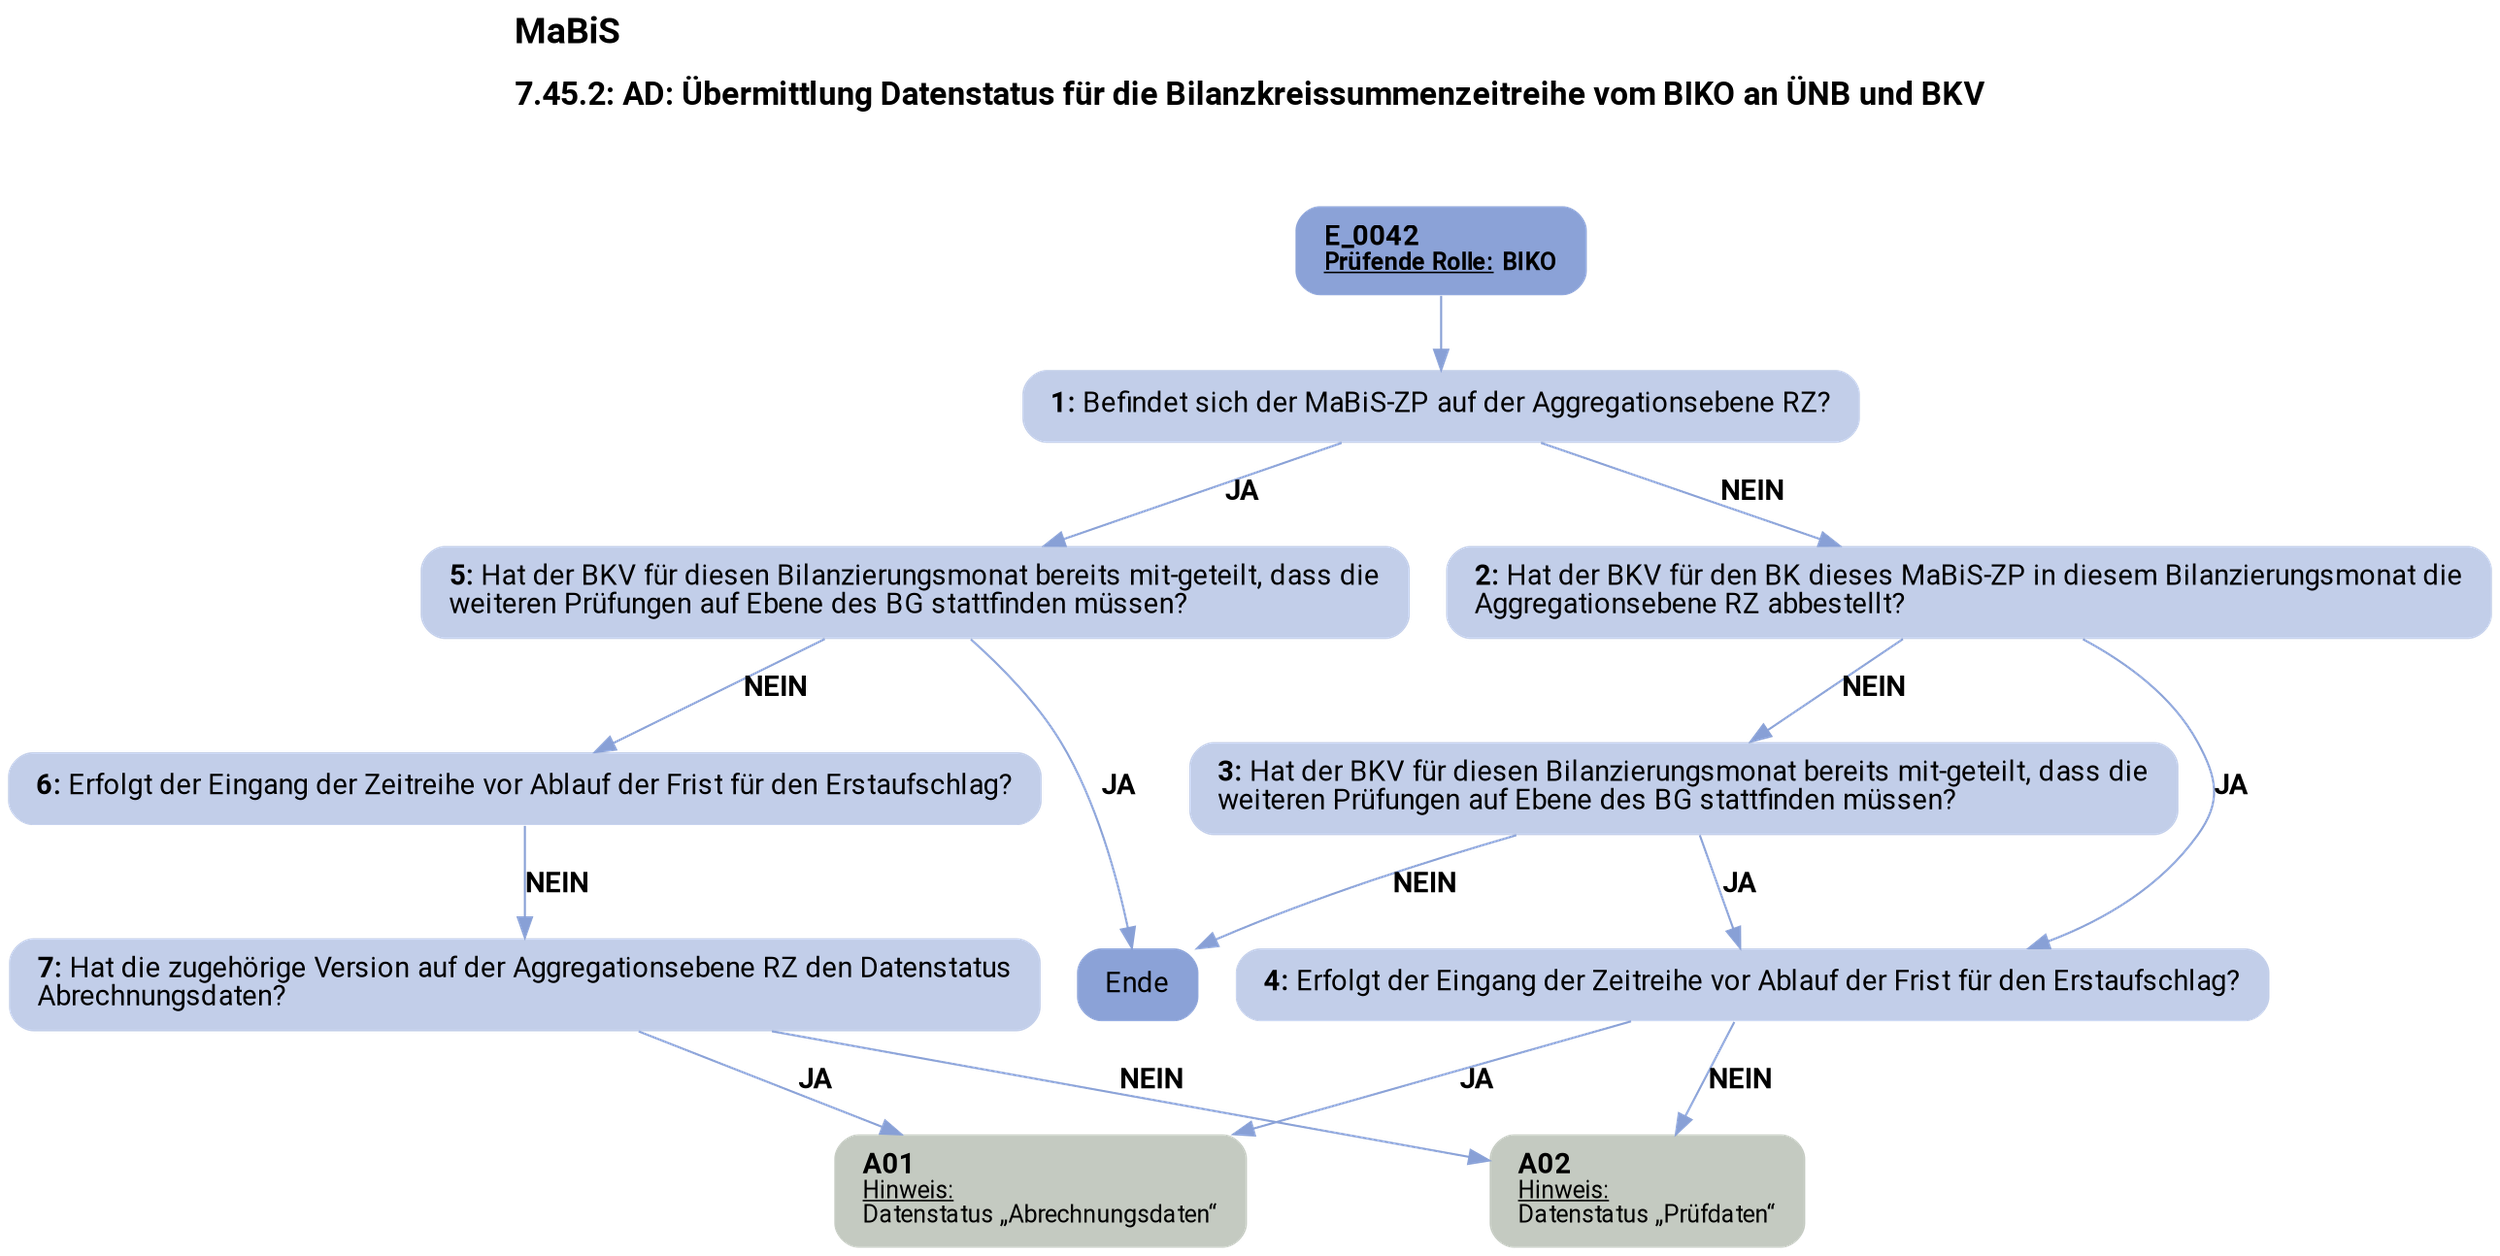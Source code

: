 digraph D {
    labelloc="t";
    label=<<B><FONT POINT-SIZE="18">MaBiS</FONT></B><BR align="left"/><BR/><B><FONT POINT-SIZE="16">7.45.2: AD: Übermittlung Datenstatus für die Bilanzkreissummenzeitreihe vom BIKO an ÜNB und BKV</FONT></B><BR align="left"/><BR/><BR/><BR/>>;
    ratio="compress";
    concentrate=true;
    pack=true;
    rankdir=TB;
    packmode="array";
    size="20,20";
    "Start" [margin="0.2,0.12", shape=box, style="filled,rounded", penwidth=0.0, fillcolor="#8ba2d7", label=<<B>E_0042</B><BR align="left"/><FONT point-size="12"><B><U>Prüfende Rolle:</U> BIKO</B></FONT><BR align="center"/>>, fontname="Roboto, sans-serif"];
    "1" [margin="0.2,0.12", shape=box, style="filled,rounded", penwidth=0.0, fillcolor="#c2cee9", label=<<B>1: </B>Befindet sich der MaBiS-ZP auf der Aggregationsebene RZ?<BR align="left"/>>, fontname="Roboto, sans-serif"];
    "2" [margin="0.2,0.12", shape=box, style="filled,rounded", penwidth=0.0, fillcolor="#c2cee9", label=<<B>2: </B>Hat der BKV für den BK dieses MaBiS-ZP in diesem Bilanzierungsmonat die<BR align="left"/>Aggregationsebene RZ abbestellt?<BR align="left"/>>, fontname="Roboto, sans-serif"];
    "3" [margin="0.2,0.12", shape=box, style="filled,rounded", penwidth=0.0, fillcolor="#c2cee9", label=<<B>3: </B>Hat der BKV für diesen Bilanzierungsmonat bereits mit-geteilt, dass die<BR align="left"/>weiteren Prüfungen auf Ebene des BG stattfinden müssen?<BR align="left"/>>, fontname="Roboto, sans-serif"];
    "Ende" [margin="0.2,0.12", shape=box, style="filled,rounded", penwidth=0.0, fillcolor="#8ba2d7", label="Ende", fontname="Roboto, sans-serif"];
    "4" [margin="0.2,0.12", shape=box, style="filled,rounded", penwidth=0.0, fillcolor="#c2cee9", label=<<B>4: </B>Erfolgt der Eingang der Zeitreihe vor Ablauf der Frist für den Erstaufschlag?<BR align="left"/>>, fontname="Roboto, sans-serif"];
    "A01" [margin="0.2,0.12", shape=box, style="filled,rounded", penwidth=0.0, fillcolor="#c4cac1", label=<<B>A01</B><BR align="left"/><FONT point-size="12"><U>Hinweis:</U><BR align="left"/>Datenstatus „Abrechnungsdaten“<BR align="left"/></FONT>>, fontname="Roboto, sans-serif"];
    "A02" [margin="0.2,0.12", shape=box, style="filled,rounded", penwidth=0.0, fillcolor="#c4cac1", label=<<B>A02</B><BR align="left"/><FONT point-size="12"><U>Hinweis:</U><BR align="left"/>Datenstatus „Prüfdaten“<BR align="left"/></FONT>>, fontname="Roboto, sans-serif"];
    "5" [margin="0.2,0.12", shape=box, style="filled,rounded", penwidth=0.0, fillcolor="#c2cee9", label=<<B>5: </B>Hat der BKV für diesen Bilanzierungsmonat bereits mit-geteilt, dass die<BR align="left"/>weiteren Prüfungen auf Ebene des BG stattfinden müssen?<BR align="left"/>>, fontname="Roboto, sans-serif"];
    "6" [margin="0.2,0.12", shape=box, style="filled,rounded", penwidth=0.0, fillcolor="#c2cee9", label=<<B>6: </B>Erfolgt der Eingang der Zeitreihe vor Ablauf der Frist für den Erstaufschlag?<BR align="left"/>>, fontname="Roboto, sans-serif"];
    "7" [margin="0.2,0.12", shape=box, style="filled,rounded", penwidth=0.0, fillcolor="#c2cee9", label=<<B>7: </B>Hat die zugehörige Version auf der Aggregationsebene RZ den Datenstatus<BR align="left"/>Abrechnungsdaten?<BR align="left"/>>, fontname="Roboto, sans-serif"];

    "Start" -> "1" [color="#88a0d6"];
    "1" -> "2" [label=<<B>NEIN</B>>, color="#88a0d6", fontname="Roboto, sans-serif"];
    "1" -> "5" [label=<<B>JA</B>>, color="#88a0d6", fontname="Roboto, sans-serif"];
    "2" -> "4" [label=<<B>JA</B>>, color="#88a0d6", fontname="Roboto, sans-serif"];
    "2" -> "3" [label=<<B>NEIN</B>>, color="#88a0d6", fontname="Roboto, sans-serif"];
    "3" -> "4" [label=<<B>JA</B>>, color="#88a0d6", fontname="Roboto, sans-serif"];
    "3" -> "Ende" [label=<<B>NEIN</B>>, color="#88a0d6", fontname="Roboto, sans-serif"];
    "4" -> "A01" [label=<<B>JA</B>>, color="#88a0d6", fontname="Roboto, sans-serif"];
    "4" -> "A02" [label=<<B>NEIN</B>>, color="#88a0d6", fontname="Roboto, sans-serif"];
    "5" -> "Ende" [label=<<B>JA</B>>, color="#88a0d6", fontname="Roboto, sans-serif"];
    "5" -> "6" [label=<<B>NEIN</B>>, color="#88a0d6", fontname="Roboto, sans-serif"];
    "6" -> "7" [label=<<B>NEIN</B>>, color="#88a0d6", fontname="Roboto, sans-serif"];
    "7" -> "A01" [label=<<B>JA</B>>, color="#88a0d6", fontname="Roboto, sans-serif"];
    "7" -> "A02" [label=<<B>NEIN</B>>, color="#88a0d6", fontname="Roboto, sans-serif"];

    bgcolor="transparent";
fontname="Roboto, sans-serif";
}